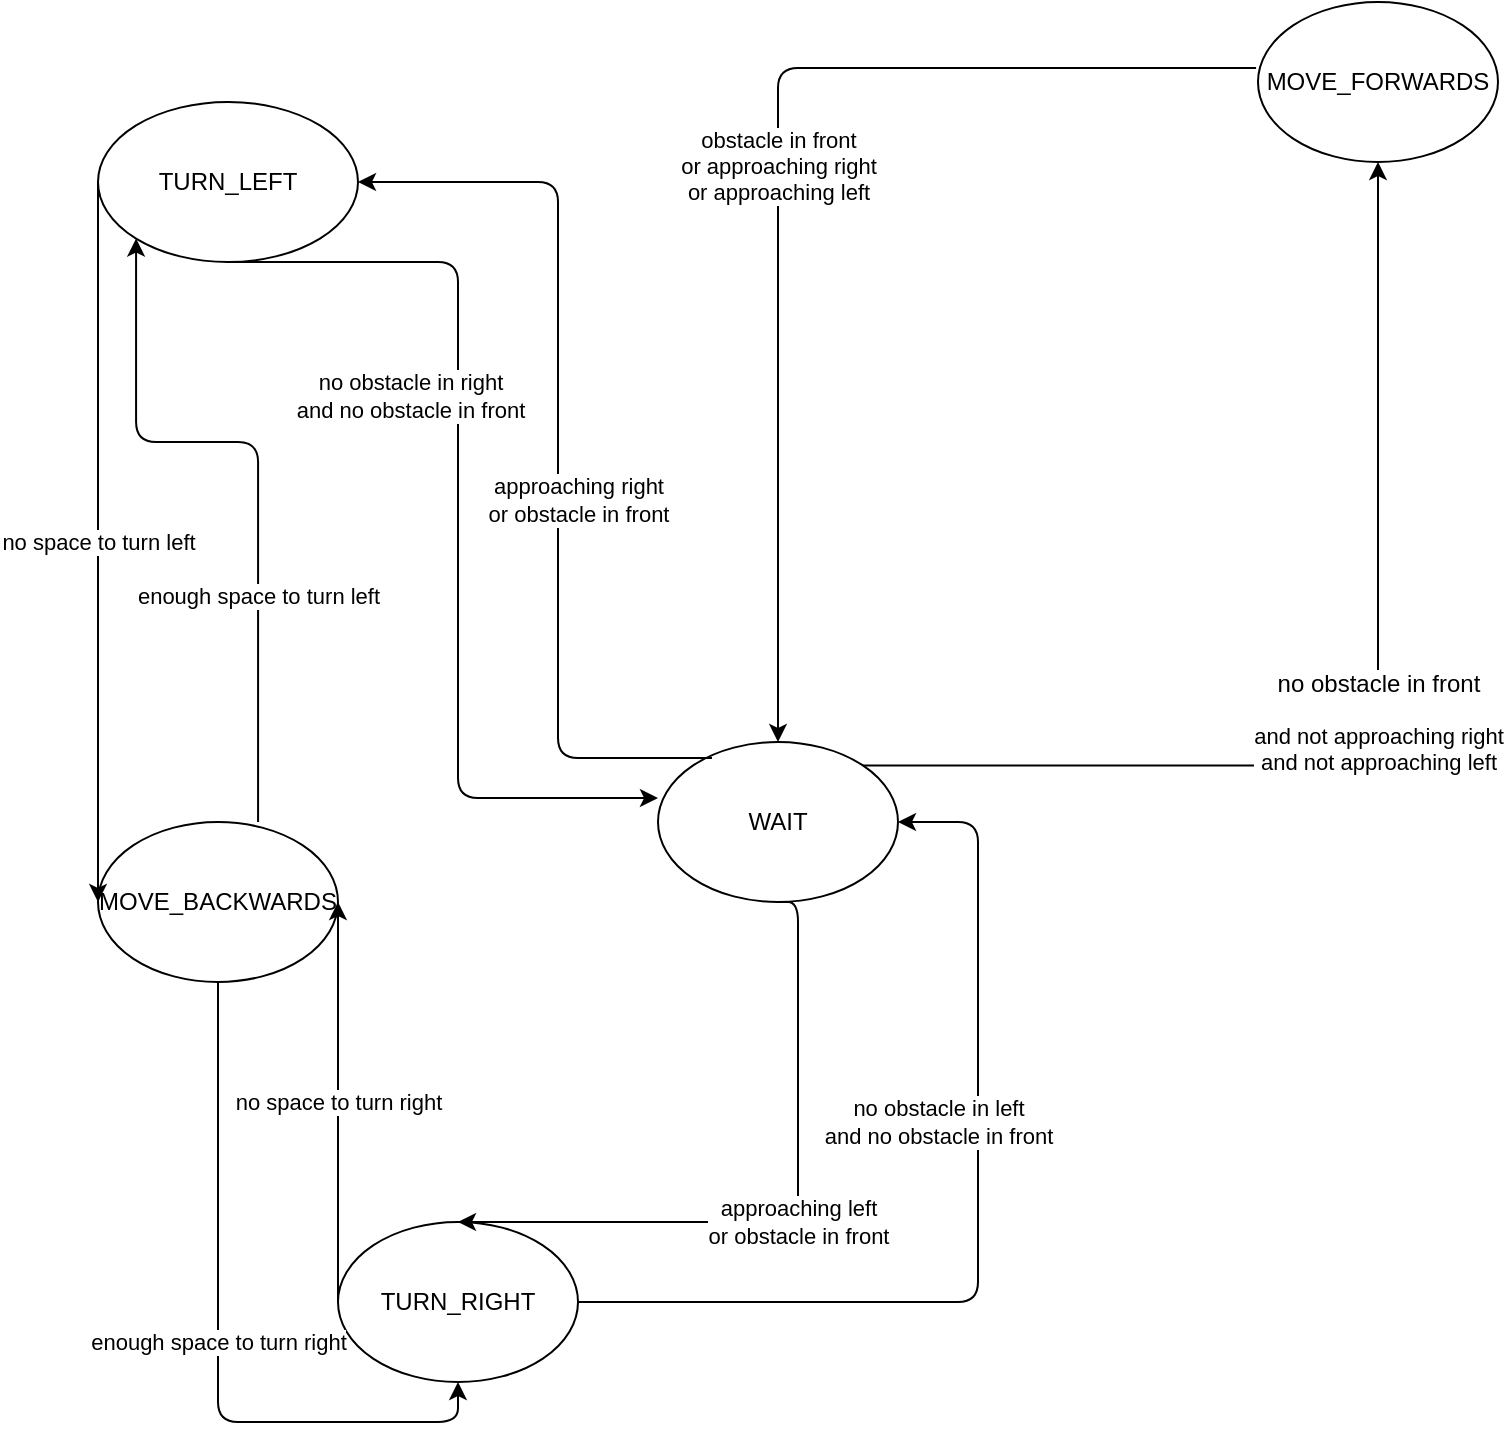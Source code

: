 <mxfile version="13.1.0" type="device"><diagram id="C5RBs43oDa-KdzZeNtuy" name="Page-1"><mxGraphModel dx="1662" dy="1932" grid="1" gridSize="10" guides="1" tooltips="1" connect="1" arrows="1" fold="1" page="1" pageScale="1" pageWidth="827" pageHeight="1169" math="0" shadow="0"><root><mxCell id="WIyWlLk6GJQsqaUBKTNV-0"/><mxCell id="WIyWlLk6GJQsqaUBKTNV-1" parent="WIyWlLk6GJQsqaUBKTNV-0"/><mxCell id="WAqEnyecJqeOcQweqXLk-0" value="WAIT" style="ellipse;whiteSpace=wrap;html=1;" parent="WIyWlLk6GJQsqaUBKTNV-1" vertex="1"><mxGeometry x="350" y="360" width="120" height="80" as="geometry"/></mxCell><mxCell id="WAqEnyecJqeOcQweqXLk-1" value="&lt;div&gt;MOVE_BACKWARDS&lt;/div&gt;" style="ellipse;whiteSpace=wrap;html=1;" parent="WIyWlLk6GJQsqaUBKTNV-1" vertex="1"><mxGeometry x="70" y="400" width="120" height="80" as="geometry"/></mxCell><mxCell id="WAqEnyecJqeOcQweqXLk-2" value="&lt;div&gt;MOVE_FORWARDS&lt;/div&gt;" style="ellipse;whiteSpace=wrap;html=1;" parent="WIyWlLk6GJQsqaUBKTNV-1" vertex="1"><mxGeometry x="650" y="-10" width="120" height="80" as="geometry"/></mxCell><mxCell id="WAqEnyecJqeOcQweqXLk-3" value="&lt;div&gt;TURN_LEFT&lt;/div&gt;" style="ellipse;whiteSpace=wrap;html=1;" parent="WIyWlLk6GJQsqaUBKTNV-1" vertex="1"><mxGeometry x="70" y="40" width="130" height="80" as="geometry"/></mxCell><mxCell id="WAqEnyecJqeOcQweqXLk-4" value="&lt;div&gt;TURN_RIGHT&lt;/div&gt;" style="ellipse;whiteSpace=wrap;html=1;" parent="WIyWlLk6GJQsqaUBKTNV-1" vertex="1"><mxGeometry x="190" y="600" width="120" height="80" as="geometry"/></mxCell><mxCell id="WAqEnyecJqeOcQweqXLk-7" value="&lt;div&gt;&lt;font style=&quot;font-size: 12px&quot;&gt;no obstacle in front&lt;/font&gt;&lt;/div&gt;&lt;div&gt;&lt;br&gt;&lt;/div&gt;&lt;div&gt;and not approaching right&lt;/div&gt;&lt;div&gt;and not approaching left&lt;br&gt;&lt;/div&gt;" style="edgeStyle=segmentEdgeStyle;endArrow=classic;html=1;exitX=1;exitY=0;exitDx=0;exitDy=0;" parent="WIyWlLk6GJQsqaUBKTNV-1" source="WAqEnyecJqeOcQweqXLk-0" target="WAqEnyecJqeOcQweqXLk-2" edge="1"><mxGeometry width="50" height="50" relative="1" as="geometry"><mxPoint x="390" y="430" as="sourcePoint"/><mxPoint x="440" y="380" as="targetPoint"/><Array as="points"><mxPoint x="710" y="372"/></Array></mxGeometry></mxCell><mxCell id="WAqEnyecJqeOcQweqXLk-8" value="&lt;div&gt;obstacle in front&lt;/div&gt;&lt;div&gt;or approaching right&lt;/div&gt;&lt;div&gt;or approaching left&lt;br&gt;&lt;/div&gt;" style="edgeStyle=elbowEdgeStyle;elbow=vertical;endArrow=classic;html=1;exitX=-0.008;exitY=0.413;exitDx=0;exitDy=0;exitPerimeter=0;entryX=0.5;entryY=0;entryDx=0;entryDy=0;" parent="WIyWlLk6GJQsqaUBKTNV-1" source="WAqEnyecJqeOcQweqXLk-2" target="WAqEnyecJqeOcQweqXLk-0" edge="1"><mxGeometry width="50" height="50" relative="1" as="geometry"><mxPoint x="420" y="290" as="sourcePoint"/><mxPoint x="440" y="380" as="targetPoint"/><Array as="points"><mxPoint x="430" y="23"/><mxPoint x="460" y="140"/></Array></mxGeometry></mxCell><mxCell id="WAqEnyecJqeOcQweqXLk-10" value="&lt;div&gt;approaching right&lt;/div&gt;&lt;div&gt;or obstacle in front&lt;br&gt;&lt;/div&gt;" style="edgeStyle=elbowEdgeStyle;elbow=horizontal;endArrow=classic;html=1;exitX=0.225;exitY=0.1;exitDx=0;exitDy=0;entryX=1;entryY=0.5;entryDx=0;entryDy=0;exitPerimeter=0;" parent="WIyWlLk6GJQsqaUBKTNV-1" source="WAqEnyecJqeOcQweqXLk-0" target="WAqEnyecJqeOcQweqXLk-3" edge="1"><mxGeometry x="-0.111" y="-10" width="50" height="50" relative="1" as="geometry"><mxPoint x="390" y="430" as="sourcePoint"/><mxPoint x="440" y="380" as="targetPoint"/><Array as="points"><mxPoint x="300" y="230"/><mxPoint x="340" y="530"/></Array><mxPoint as="offset"/></mxGeometry></mxCell><mxCell id="WAqEnyecJqeOcQweqXLk-12" value="&lt;div&gt;approaching left&lt;/div&gt;&lt;div&gt;or obstacle in front&lt;br&gt;&lt;/div&gt;" style="edgeStyle=elbowEdgeStyle;elbow=horizontal;endArrow=classic;html=1;exitX=0.5;exitY=1;exitDx=0;exitDy=0;entryX=0.5;entryY=0;entryDx=0;entryDy=0;" parent="WIyWlLk6GJQsqaUBKTNV-1" source="WAqEnyecJqeOcQweqXLk-0" target="WAqEnyecJqeOcQweqXLk-4" edge="1"><mxGeometry width="50" height="50" relative="1" as="geometry"><mxPoint x="390" y="430" as="sourcePoint"/><mxPoint x="440" y="380" as="targetPoint"/><Array as="points"><mxPoint x="420" y="580"/></Array></mxGeometry></mxCell><mxCell id="WAqEnyecJqeOcQweqXLk-14" value="" style="edgeStyle=elbowEdgeStyle;elbow=horizontal;endArrow=classic;html=1;entryX=0;entryY=0.35;entryDx=0;entryDy=0;entryPerimeter=0;exitX=0.5;exitY=1;exitDx=0;exitDy=0;" parent="WIyWlLk6GJQsqaUBKTNV-1" source="WAqEnyecJqeOcQweqXLk-3" target="WAqEnyecJqeOcQweqXLk-0" edge="1"><mxGeometry width="50" height="50" relative="1" as="geometry"><mxPoint x="100" y="540" as="sourcePoint"/><mxPoint x="440" y="380" as="targetPoint"/><Array as="points"><mxPoint x="250" y="390"/><mxPoint x="100" y="460"/></Array></mxGeometry></mxCell><mxCell id="WAqEnyecJqeOcQweqXLk-15" value="&lt;div&gt;no obstacle in right&lt;/div&gt;&lt;div&gt;and no obstacle in front&lt;br&gt;&lt;/div&gt;" style="edgeLabel;html=1;align=center;verticalAlign=middle;resizable=0;points=[];" parent="WAqEnyecJqeOcQweqXLk-14" vertex="1" connectable="0"><mxGeometry x="-0.249" y="-24" relative="1" as="geometry"><mxPoint as="offset"/></mxGeometry></mxCell><mxCell id="WAqEnyecJqeOcQweqXLk-16" value="&lt;div&gt;no obstacle in left&lt;/div&gt;&lt;div&gt;and no obstacle in front&lt;br&gt;&lt;/div&gt;" style="edgeStyle=elbowEdgeStyle;elbow=horizontal;endArrow=classic;html=1;entryX=1;entryY=0.5;entryDx=0;entryDy=0;exitX=1;exitY=0.5;exitDx=0;exitDy=0;" parent="WIyWlLk6GJQsqaUBKTNV-1" target="WAqEnyecJqeOcQweqXLk-0" edge="1" source="WAqEnyecJqeOcQweqXLk-4"><mxGeometry x="0.208" y="20" width="50" height="50" relative="1" as="geometry"><mxPoint x="730" y="630" as="sourcePoint"/><mxPoint x="440" y="380" as="targetPoint"/><Array as="points"><mxPoint x="510" y="510"/><mxPoint x="672" y="450"/></Array><mxPoint as="offset"/></mxGeometry></mxCell><mxCell id="AlAq1uZ3HKkDMIgFnxG6-0" value="no space to turn left" style="edgeStyle=elbowEdgeStyle;elbow=vertical;endArrow=classic;html=1;exitX=0;exitY=0.5;exitDx=0;exitDy=0;entryX=0;entryY=0.5;entryDx=0;entryDy=0;" edge="1" parent="WIyWlLk6GJQsqaUBKTNV-1" source="WAqEnyecJqeOcQweqXLk-3" target="WAqEnyecJqeOcQweqXLk-1"><mxGeometry width="50" height="50" relative="1" as="geometry"><mxPoint x="380" y="460" as="sourcePoint"/><mxPoint x="40" y="190" as="targetPoint"/></mxGeometry></mxCell><mxCell id="AlAq1uZ3HKkDMIgFnxG6-1" value="" style="edgeStyle=elbowEdgeStyle;elbow=vertical;endArrow=classic;html=1;exitX=0.667;exitY=0;exitDx=0;exitDy=0;entryX=0;entryY=1;entryDx=0;entryDy=0;exitPerimeter=0;" edge="1" parent="WIyWlLk6GJQsqaUBKTNV-1" source="WAqEnyecJqeOcQweqXLk-1" target="WAqEnyecJqeOcQweqXLk-3"><mxGeometry width="50" height="50" relative="1" as="geometry"><mxPoint x="380" y="460" as="sourcePoint"/><mxPoint x="430" y="410" as="targetPoint"/><Array as="points"><mxPoint x="130" y="210"/><mxPoint x="150" y="270"/><mxPoint x="135" y="200"/></Array></mxGeometry></mxCell><mxCell id="AlAq1uZ3HKkDMIgFnxG6-2" value="enough space to turn left" style="edgeLabel;html=1;align=center;verticalAlign=middle;resizable=0;points=[];" vertex="1" connectable="0" parent="AlAq1uZ3HKkDMIgFnxG6-1"><mxGeometry x="-0.357" relative="1" as="geometry"><mxPoint as="offset"/></mxGeometry></mxCell><mxCell id="AlAq1uZ3HKkDMIgFnxG6-3" value="no space to turn right" style="edgeStyle=elbowEdgeStyle;elbow=vertical;endArrow=classic;html=1;exitX=0;exitY=0.5;exitDx=0;exitDy=0;entryX=1;entryY=0.5;entryDx=0;entryDy=0;" edge="1" parent="WIyWlLk6GJQsqaUBKTNV-1" source="WAqEnyecJqeOcQweqXLk-4" target="WAqEnyecJqeOcQweqXLk-1"><mxGeometry width="50" height="50" relative="1" as="geometry"><mxPoint x="380" y="460" as="sourcePoint"/><mxPoint x="430" y="410" as="targetPoint"/></mxGeometry></mxCell><mxCell id="AlAq1uZ3HKkDMIgFnxG6-5" value="enough space to turn right" style="edgeStyle=elbowEdgeStyle;elbow=vertical;endArrow=classic;html=1;exitX=0.5;exitY=1;exitDx=0;exitDy=0;entryX=0.5;entryY=1;entryDx=0;entryDy=0;" edge="1" parent="WIyWlLk6GJQsqaUBKTNV-1" source="WAqEnyecJqeOcQweqXLk-1" target="WAqEnyecJqeOcQweqXLk-4"><mxGeometry width="50" height="50" relative="1" as="geometry"><mxPoint x="380" y="460" as="sourcePoint"/><mxPoint x="430" y="410" as="targetPoint"/><Array as="points"><mxPoint x="90" y="700"/><mxPoint x="230" y="700"/><mxPoint x="150" y="668"/></Array></mxGeometry></mxCell></root></mxGraphModel></diagram></mxfile>